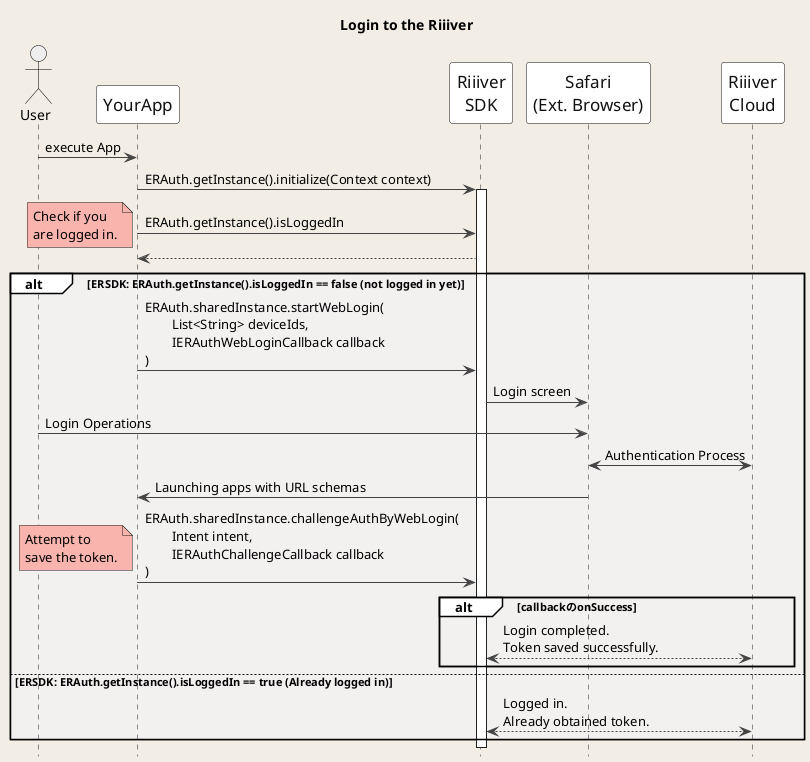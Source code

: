 @startuml
title Login to the Riiiver
hide footbox

skinparam DefaultFontName "Noto Sans JP, Helvetica, Arial, Liberation Sans"
skinparam BackgroundColor #F2EEE6
skinparam Shadowing false
skinparam NoteBackgroundColor #F9B5AD
skinparam NodeBorderColor #F26767

skinparam sequence {
ArrowColor #444444
ActorBorderColor Black
LifeLineBorderColor #222222
LifeLineBackgroundColor White
BoxBorderColor #FFFFFF
BoxBackgroundColor #F2fEf6
GroupBackgroundColor #FFFFFF
GroupBodyBackgroundColor #F3F0F0

ParticipantBorderColor #111111
ParticipantBackgroundColor White
ParticipantFontSize 17
ParticipantFontColor #111111
BoundaryBorderColor Gray
ActorBackgroundColor #eeeeee
ActorFontColor Black

}

actor User
participant YourApp as App
participant "Riiiver\nSDK" as ERSDK
participant "Safari\n(Ext. Browser)" as Safari
participant "Riiiver\nCloud" as Riiiver

User -> App: execute App

App -> ERSDK: ERAuth.getInstance().initialize(Context context)
activate ERSDK

App -> ERSDK: ERAuth.getInstance().isLoggedIn
note left: Check if you\nare logged in.
ERSDK --> App: 

alt ERSDK: ERAuth.getInstance().isLoggedIn == false (not logged in yet)
    App -> ERSDK: ERAuth.sharedInstance.startWebLogin(\n\tList<String> deviceIds,\n\tIERAuthWebLoginCallback callback\n)
    ERSDK -> Safari: Login screen
    User -> Safari: Login Operations
    Safari <-> Riiiver: Authentication Process
    Safari -> App: Launching apps with URL schemas
    App -> ERSDK: ERAuth.sharedInstance.challengeAuthByWebLogin(\n\tIntent intent,\n\tIERAuthChallengeCallback callback\n)
    note left: Attempt to\nsave the token.
    alt callbackのonSuccess
        ERSDK <---> Riiiver: Login completed.\nToken saved successfully. 
    end
    
else ERSDK: ERAuth.getInstance().isLoggedIn == true (Already logged in)
    ERSDK <---> Riiiver: Logged in.\nAlready obtained token.
end





@enduml
